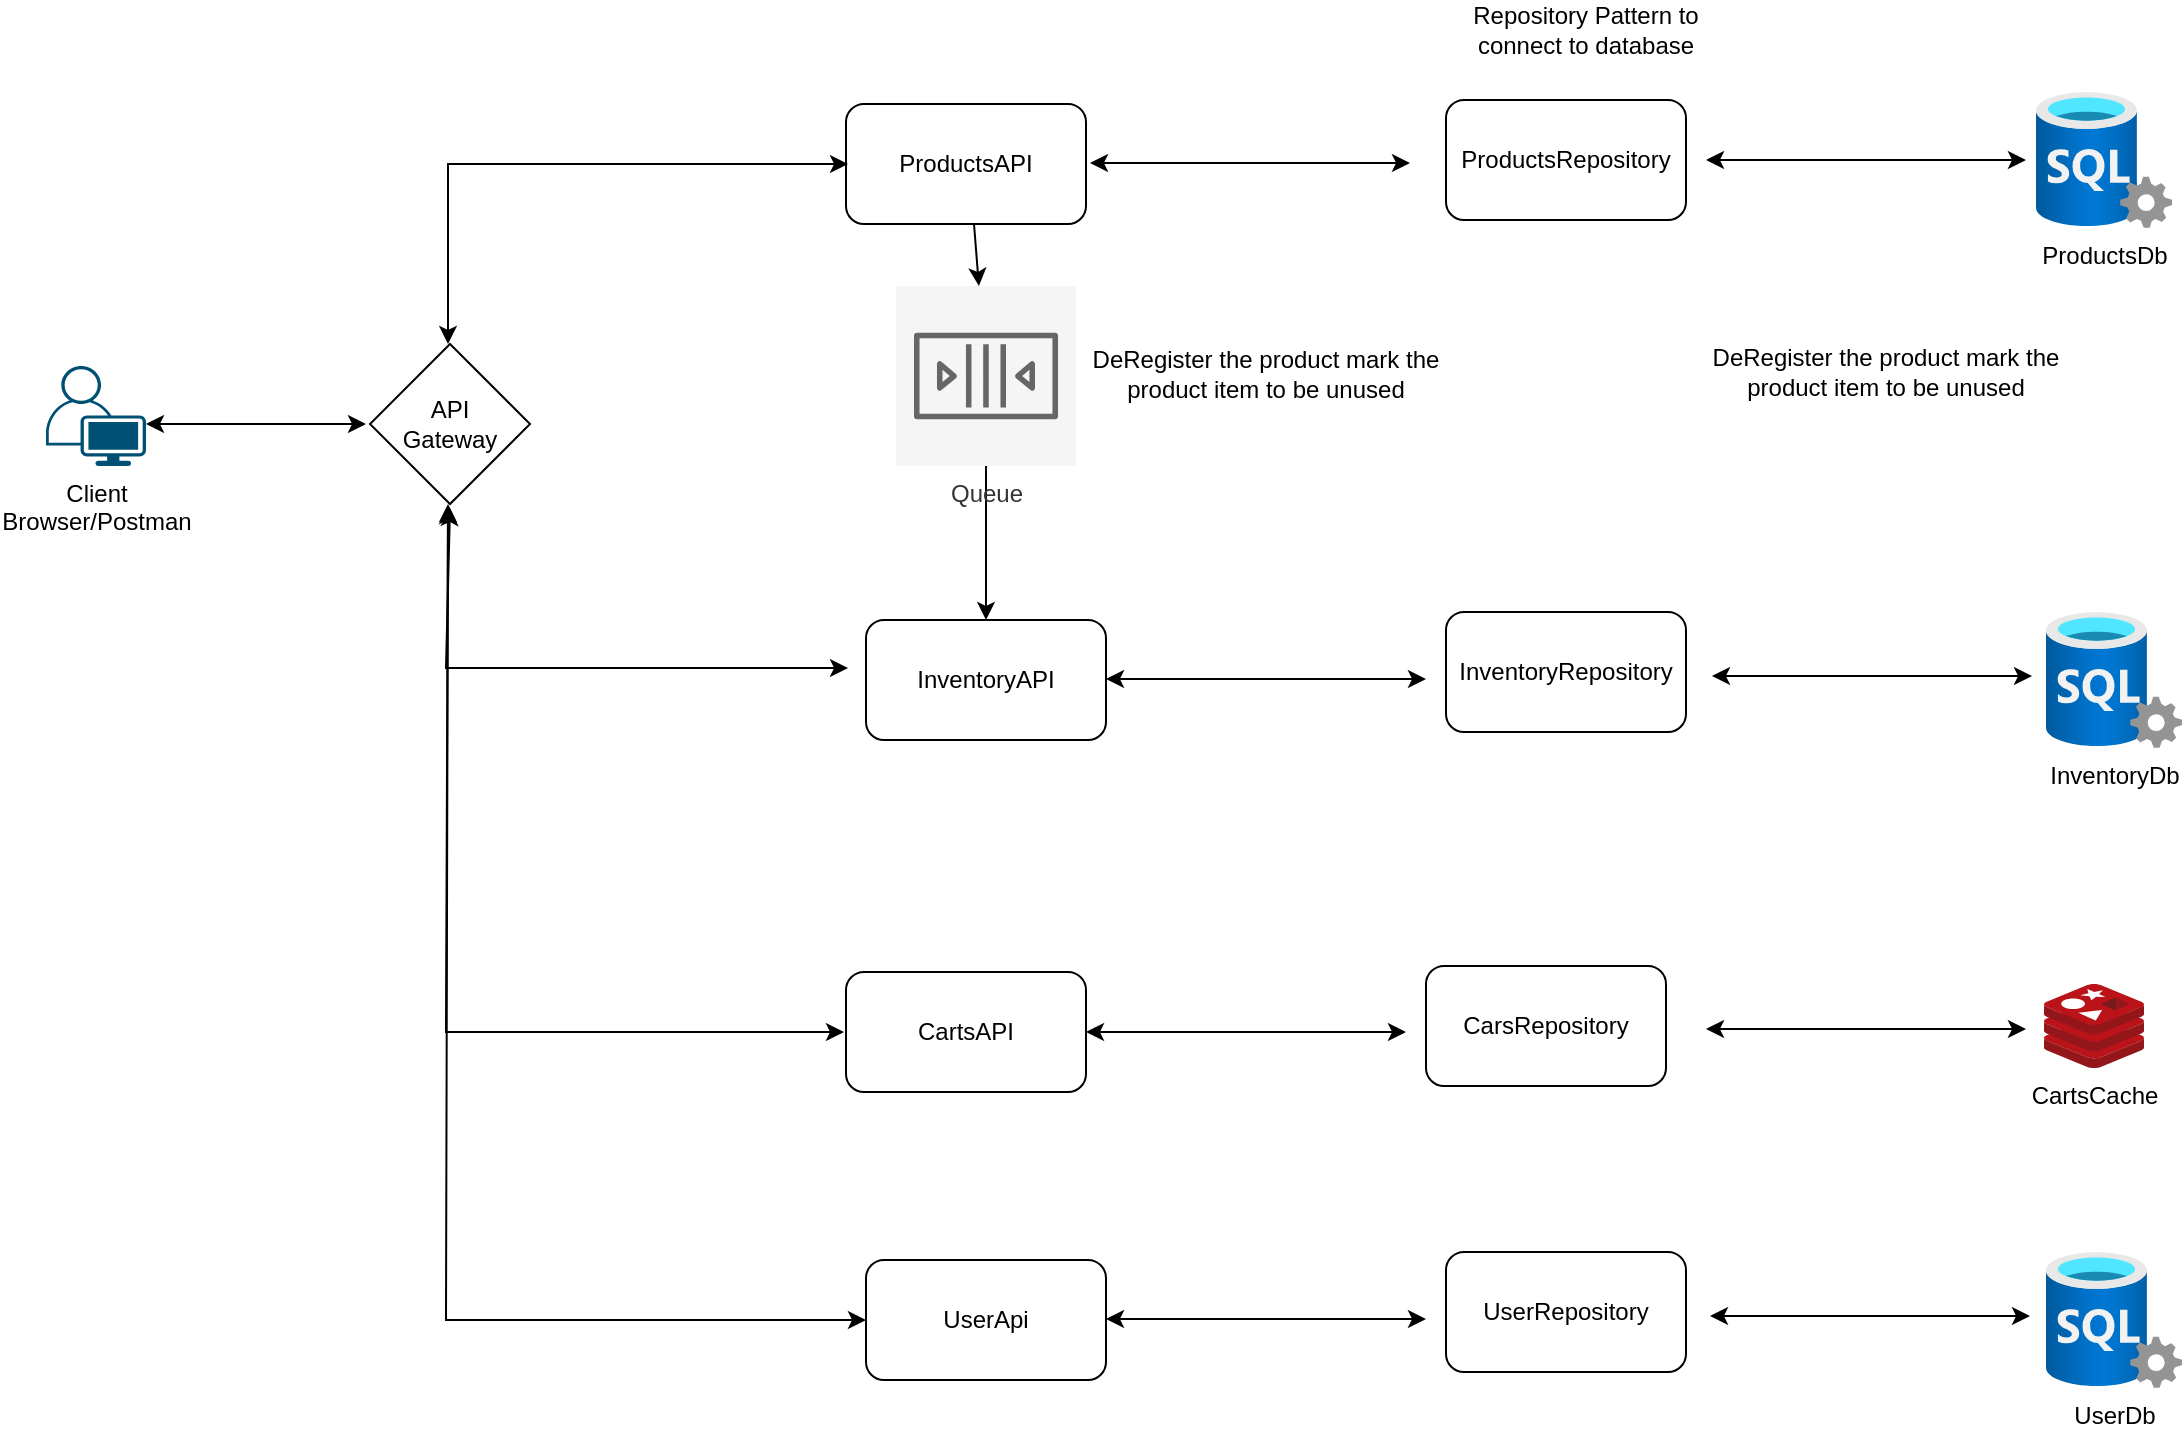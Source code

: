 <mxfile version="21.3.8" type="device">
  <diagram name="Microservice" id="ZK40gANGuDa9UKETVaIR">
    <mxGraphModel dx="1363" dy="834" grid="1" gridSize="10" guides="1" tooltips="1" connect="1" arrows="1" fold="1" page="1" pageScale="1" pageWidth="850" pageHeight="1100" math="0" shadow="0">
      <root>
        <mxCell id="0" />
        <mxCell id="1" parent="0" />
        <mxCell id="67_KbAINP4FXum6QWNkI-1" value="API&lt;br&gt;Gateway" style="rhombus;whiteSpace=wrap;html=1;" parent="1" vertex="1">
          <mxGeometry x="192" y="352" width="80" height="80" as="geometry" />
        </mxCell>
        <mxCell id="67_KbAINP4FXum6QWNkI-2" value="ProductsAPI" style="rounded=1;whiteSpace=wrap;html=1;" parent="1" vertex="1">
          <mxGeometry x="430" y="232" width="120" height="60" as="geometry" />
        </mxCell>
        <mxCell id="67_KbAINP4FXum6QWNkI-3" value="InventoryAPI" style="rounded=1;whiteSpace=wrap;html=1;" parent="1" vertex="1">
          <mxGeometry x="440" y="490" width="120" height="60" as="geometry" />
        </mxCell>
        <mxCell id="67_KbAINP4FXum6QWNkI-4" value="CartsAPI" style="rounded=1;whiteSpace=wrap;html=1;" parent="1" vertex="1">
          <mxGeometry x="430" y="666" width="120" height="60" as="geometry" />
        </mxCell>
        <mxCell id="67_KbAINP4FXum6QWNkI-9" value="ProductsDb" style="image;aspect=fixed;html=1;points=[];align=center;fontSize=12;image=img/lib/azure2/databases/SQL_Server.svg;" parent="1" vertex="1">
          <mxGeometry x="1025" y="226" width="68" height="68" as="geometry" />
        </mxCell>
        <mxCell id="67_KbAINP4FXum6QWNkI-10" value="InventoryDb" style="image;aspect=fixed;html=1;points=[];align=center;fontSize=12;image=img/lib/azure2/databases/SQL_Server.svg;" parent="1" vertex="1">
          <mxGeometry x="1030" y="486" width="68" height="68" as="geometry" />
        </mxCell>
        <mxCell id="67_KbAINP4FXum6QWNkI-14" value="" style="endArrow=classic;startArrow=classic;html=1;rounded=0;entryX=0;entryY=0.5;entryDx=0;entryDy=0;" parent="1" edge="1">
          <mxGeometry width="50" height="50" relative="1" as="geometry">
            <mxPoint x="231" y="352" as="sourcePoint" />
            <mxPoint x="431" y="262" as="targetPoint" />
            <Array as="points">
              <mxPoint x="231" y="262" />
            </Array>
          </mxGeometry>
        </mxCell>
        <mxCell id="67_KbAINP4FXum6QWNkI-15" value="" style="endArrow=classic;startArrow=classic;html=1;rounded=0;entryX=-0.075;entryY=0.5;entryDx=0;entryDy=0;entryPerimeter=0;" parent="1" edge="1">
          <mxGeometry width="50" height="50" relative="1" as="geometry">
            <mxPoint x="232" y="434" as="sourcePoint" />
            <mxPoint x="431" y="514" as="targetPoint" />
            <Array as="points">
              <mxPoint x="230" y="514" />
            </Array>
          </mxGeometry>
        </mxCell>
        <mxCell id="67_KbAINP4FXum6QWNkI-16" value="" style="endArrow=classic;startArrow=classic;html=1;rounded=0;exitX=0.5;exitY=1;exitDx=0;exitDy=0;entryX=0;entryY=0.5;entryDx=0;entryDy=0;" parent="1" edge="1">
          <mxGeometry width="50" height="50" relative="1" as="geometry">
            <mxPoint x="231" y="432" as="sourcePoint" />
            <mxPoint x="429" y="696" as="targetPoint" />
            <Array as="points">
              <mxPoint x="230" y="696" />
            </Array>
          </mxGeometry>
        </mxCell>
        <mxCell id="67_KbAINP4FXum6QWNkI-17" value="CartsCache" style="image;sketch=0;aspect=fixed;html=1;points=[];align=center;fontSize=12;image=img/lib/mscae/Cache_Redis_Product.svg;" parent="1" vertex="1">
          <mxGeometry x="1029" y="672" width="50" height="42" as="geometry" />
        </mxCell>
        <mxCell id="67_KbAINP4FXum6QWNkI-20" value="" style="endArrow=classic;startArrow=classic;html=1;rounded=0;entryX=0;entryY=0.5;entryDx=0;entryDy=0;exitX=1;exitY=0.5;exitDx=0;exitDy=0;" parent="1" edge="1">
          <mxGeometry width="50" height="50" relative="1" as="geometry">
            <mxPoint x="560" y="519.5" as="sourcePoint" />
            <mxPoint x="720" y="519.5" as="targetPoint" />
          </mxGeometry>
        </mxCell>
        <mxCell id="67_KbAINP4FXum6QWNkI-21" value="" style="endArrow=classic;startArrow=classic;html=1;rounded=0;entryX=0;entryY=0.5;entryDx=0;entryDy=0;exitX=1;exitY=0.5;exitDx=0;exitDy=0;" parent="1" edge="1">
          <mxGeometry width="50" height="50" relative="1" as="geometry">
            <mxPoint x="550" y="696" as="sourcePoint" />
            <mxPoint x="710" y="696" as="targetPoint" />
          </mxGeometry>
        </mxCell>
        <mxCell id="67_KbAINP4FXum6QWNkI-22" value="" style="endArrow=classic;startArrow=classic;html=1;rounded=0;entryX=0;entryY=0.5;entryDx=0;entryDy=0;exitX=1;exitY=0.5;exitDx=0;exitDy=0;" parent="1" edge="1">
          <mxGeometry width="50" height="50" relative="1" as="geometry">
            <mxPoint x="552" y="261.5" as="sourcePoint" />
            <mxPoint x="712" y="261.5" as="targetPoint" />
          </mxGeometry>
        </mxCell>
        <mxCell id="wE4L0ymQtj5KQZ33IHSx-1" value="Client&lt;br&gt;Browser/Postman" style="points=[[0.35,0,0],[0.98,0.51,0],[1,0.71,0],[0.67,1,0],[0,0.795,0],[0,0.65,0]];verticalLabelPosition=bottom;sketch=0;html=1;verticalAlign=top;aspect=fixed;align=center;pointerEvents=1;shape=mxgraph.cisco19.user;fillColor=#005073;strokeColor=none;" parent="1" vertex="1">
          <mxGeometry x="30" y="363" width="50" height="50" as="geometry" />
        </mxCell>
        <mxCell id="wE4L0ymQtj5KQZ33IHSx-3" value="" style="endArrow=classic;startArrow=classic;html=1;rounded=0;" parent="1" edge="1">
          <mxGeometry width="50" height="50" relative="1" as="geometry">
            <mxPoint x="80" y="392" as="sourcePoint" />
            <mxPoint x="190" y="392" as="targetPoint" />
          </mxGeometry>
        </mxCell>
        <mxCell id="wE4L0ymQtj5KQZ33IHSx-6" value="" style="edgeStyle=orthogonalEdgeStyle;rounded=0;orthogonalLoop=1;jettySize=auto;html=1;" parent="1" source="wE4L0ymQtj5KQZ33IHSx-5" target="67_KbAINP4FXum6QWNkI-3" edge="1">
          <mxGeometry relative="1" as="geometry" />
        </mxCell>
        <mxCell id="wE4L0ymQtj5KQZ33IHSx-5" value="Queue" style="sketch=0;outlineConnect=0;dashed=0;verticalLabelPosition=bottom;verticalAlign=top;align=center;html=1;fontSize=12;fontStyle=0;aspect=fixed;shape=mxgraph.aws4.resourceIcon;resIcon=mxgraph.aws4.queue;fillColor=#f5f5f5;fontColor=#333333;strokeColor=#666666;" parent="1" vertex="1">
          <mxGeometry x="455" y="323" width="90" height="90" as="geometry" />
        </mxCell>
        <mxCell id="wE4L0ymQtj5KQZ33IHSx-7" value="" style="endArrow=classic;html=1;rounded=0;exitX=0.5;exitY=1;exitDx=0;exitDy=0;" parent="1" target="wE4L0ymQtj5KQZ33IHSx-5" edge="1">
          <mxGeometry width="50" height="50" relative="1" as="geometry">
            <mxPoint x="494" y="292" as="sourcePoint" />
            <mxPoint x="490" y="320" as="targetPoint" />
          </mxGeometry>
        </mxCell>
        <mxCell id="wE4L0ymQtj5KQZ33IHSx-9" value="DeRegister the product mark the product item to be unused" style="text;html=1;strokeColor=none;fillColor=none;align=center;verticalAlign=middle;whiteSpace=wrap;rounded=0;" parent="1" vertex="1">
          <mxGeometry x="550" y="352" width="180" height="30" as="geometry" />
        </mxCell>
        <mxCell id="wE4L0ymQtj5KQZ33IHSx-10" value="UserApi" style="rounded=1;whiteSpace=wrap;html=1;" parent="1" vertex="1">
          <mxGeometry x="440" y="810" width="120" height="60" as="geometry" />
        </mxCell>
        <mxCell id="wE4L0ymQtj5KQZ33IHSx-11" value="UserDb" style="image;aspect=fixed;html=1;points=[];align=center;fontSize=12;image=img/lib/azure2/databases/SQL_Server.svg;" parent="1" vertex="1">
          <mxGeometry x="1030" y="806" width="68" height="68" as="geometry" />
        </mxCell>
        <mxCell id="wE4L0ymQtj5KQZ33IHSx-12" value="" style="endArrow=classic;startArrow=classic;html=1;rounded=0;entryX=0;entryY=0.5;entryDx=0;entryDy=0;exitX=1;exitY=0.5;exitDx=0;exitDy=0;" parent="1" edge="1">
          <mxGeometry width="50" height="50" relative="1" as="geometry">
            <mxPoint x="560" y="839.5" as="sourcePoint" />
            <mxPoint x="720" y="839.5" as="targetPoint" />
          </mxGeometry>
        </mxCell>
        <mxCell id="wE4L0ymQtj5KQZ33IHSx-13" value="" style="endArrow=classic;startArrow=classic;html=1;rounded=0;exitX=0.5;exitY=1;exitDx=0;exitDy=0;entryX=0;entryY=0.5;entryDx=0;entryDy=0;" parent="1" target="wE4L0ymQtj5KQZ33IHSx-10" edge="1">
          <mxGeometry width="50" height="50" relative="1" as="geometry">
            <mxPoint x="231" y="433" as="sourcePoint" />
            <mxPoint x="430" y="831" as="targetPoint" />
            <Array as="points">
              <mxPoint x="230" y="840" />
            </Array>
          </mxGeometry>
        </mxCell>
        <mxCell id="dnT-aY1y9kGtWOZF0MYD-1" value="" style="endArrow=classic;startArrow=classic;html=1;rounded=0;entryX=0;entryY=0.5;entryDx=0;entryDy=0;exitX=1;exitY=0.5;exitDx=0;exitDy=0;" edge="1" parent="1">
          <mxGeometry width="50" height="50" relative="1" as="geometry">
            <mxPoint x="863" y="518" as="sourcePoint" />
            <mxPoint x="1023" y="518" as="targetPoint" />
          </mxGeometry>
        </mxCell>
        <mxCell id="dnT-aY1y9kGtWOZF0MYD-2" value="" style="endArrow=classic;startArrow=classic;html=1;rounded=0;entryX=0;entryY=0.5;entryDx=0;entryDy=0;exitX=1;exitY=0.5;exitDx=0;exitDy=0;" edge="1" parent="1">
          <mxGeometry width="50" height="50" relative="1" as="geometry">
            <mxPoint x="860" y="694.5" as="sourcePoint" />
            <mxPoint x="1020" y="694.5" as="targetPoint" />
          </mxGeometry>
        </mxCell>
        <mxCell id="dnT-aY1y9kGtWOZF0MYD-3" value="" style="endArrow=classic;startArrow=classic;html=1;rounded=0;entryX=0;entryY=0.5;entryDx=0;entryDy=0;exitX=1;exitY=0.5;exitDx=0;exitDy=0;" edge="1" parent="1">
          <mxGeometry width="50" height="50" relative="1" as="geometry">
            <mxPoint x="860" y="260" as="sourcePoint" />
            <mxPoint x="1020" y="260" as="targetPoint" />
          </mxGeometry>
        </mxCell>
        <mxCell id="dnT-aY1y9kGtWOZF0MYD-4" value="DeRegister the product mark the product item to be unused" style="text;html=1;strokeColor=none;fillColor=none;align=center;verticalAlign=middle;whiteSpace=wrap;rounded=0;" vertex="1" parent="1">
          <mxGeometry x="860" y="350.5" width="180" height="30" as="geometry" />
        </mxCell>
        <mxCell id="dnT-aY1y9kGtWOZF0MYD-5" value="" style="endArrow=classic;startArrow=classic;html=1;rounded=0;entryX=0;entryY=0.5;entryDx=0;entryDy=0;exitX=1;exitY=0.5;exitDx=0;exitDy=0;" edge="1" parent="1">
          <mxGeometry width="50" height="50" relative="1" as="geometry">
            <mxPoint x="862" y="838" as="sourcePoint" />
            <mxPoint x="1022" y="838" as="targetPoint" />
          </mxGeometry>
        </mxCell>
        <mxCell id="dnT-aY1y9kGtWOZF0MYD-6" value="ProductsRepository" style="rounded=1;whiteSpace=wrap;html=1;" vertex="1" parent="1">
          <mxGeometry x="730" y="230" width="120" height="60" as="geometry" />
        </mxCell>
        <mxCell id="dnT-aY1y9kGtWOZF0MYD-8" value="InventoryRepository" style="rounded=1;whiteSpace=wrap;html=1;" vertex="1" parent="1">
          <mxGeometry x="730" y="486" width="120" height="60" as="geometry" />
        </mxCell>
        <mxCell id="dnT-aY1y9kGtWOZF0MYD-9" value="CarsRepository" style="rounded=1;whiteSpace=wrap;html=1;" vertex="1" parent="1">
          <mxGeometry x="720" y="663" width="120" height="60" as="geometry" />
        </mxCell>
        <mxCell id="dnT-aY1y9kGtWOZF0MYD-10" value="UserRepository" style="rounded=1;whiteSpace=wrap;html=1;" vertex="1" parent="1">
          <mxGeometry x="730" y="806" width="120" height="60" as="geometry" />
        </mxCell>
        <mxCell id="dnT-aY1y9kGtWOZF0MYD-12" value="Repository Pattern to connect to database" style="text;html=1;strokeColor=none;fillColor=none;align=center;verticalAlign=middle;whiteSpace=wrap;rounded=0;" vertex="1" parent="1">
          <mxGeometry x="730" y="180" width="140" height="30" as="geometry" />
        </mxCell>
      </root>
    </mxGraphModel>
  </diagram>
</mxfile>
